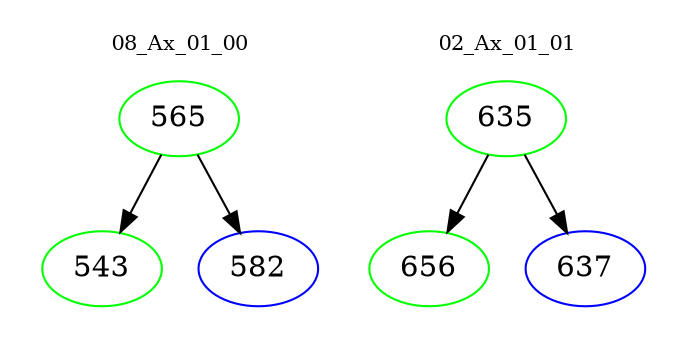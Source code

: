 digraph{
subgraph cluster_0 {
color = white
label = "08_Ax_01_00";
fontsize=10;
T0_565 [label="565", color="green"]
T0_565 -> T0_543 [color="black"]
T0_543 [label="543", color="green"]
T0_565 -> T0_582 [color="black"]
T0_582 [label="582", color="blue"]
}
subgraph cluster_1 {
color = white
label = "02_Ax_01_01";
fontsize=10;
T1_635 [label="635", color="green"]
T1_635 -> T1_656 [color="black"]
T1_656 [label="656", color="green"]
T1_635 -> T1_637 [color="black"]
T1_637 [label="637", color="blue"]
}
}
